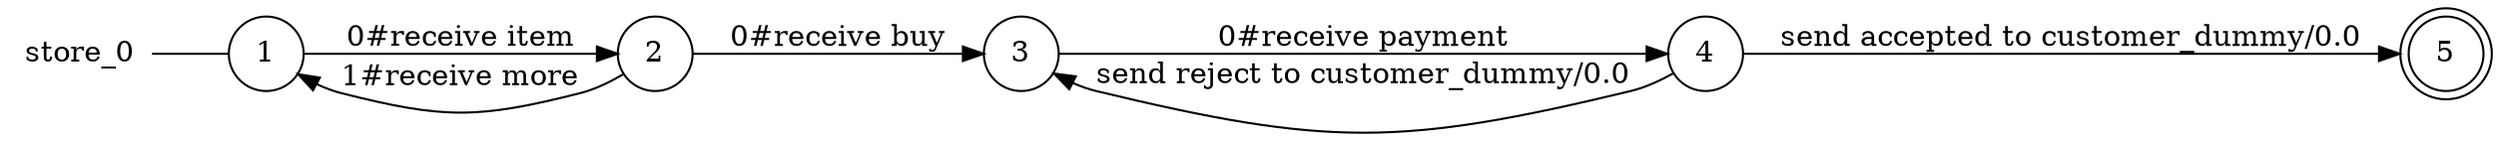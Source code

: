 digraph store_0 {
	rankdir="LR";
	n_0 [label="store_0", shape="plaintext"];
	n_1 [id="5", shape=doublecircle, label="5"];
	n_2 [id="1", shape=circle, label="1"];
	n_0 -> n_2 [arrowhead=none];
	n_3 [id="2", shape=circle, label="4"];
	n_4 [id="4", shape=circle, label="3"];
	n_5 [id="3", shape=circle, label="2"];

	n_2 -> n_5 [id="[$e|0]", label="0#receive item"];
	n_3 -> n_4 [id="[$e|9]", label="send reject to customer_dummy/0.0"];
	n_3 -> n_1 [id="[$e|5]", label="send accepted to customer_dummy/0.0"];
	n_5 -> n_2 [id="[$e|8]", label="1#receive more"];
	n_4 -> n_3 [id="[$e|6]", label="0#receive payment"];
	n_5 -> n_4 [id="[$e|2]", label="0#receive buy"];
}

